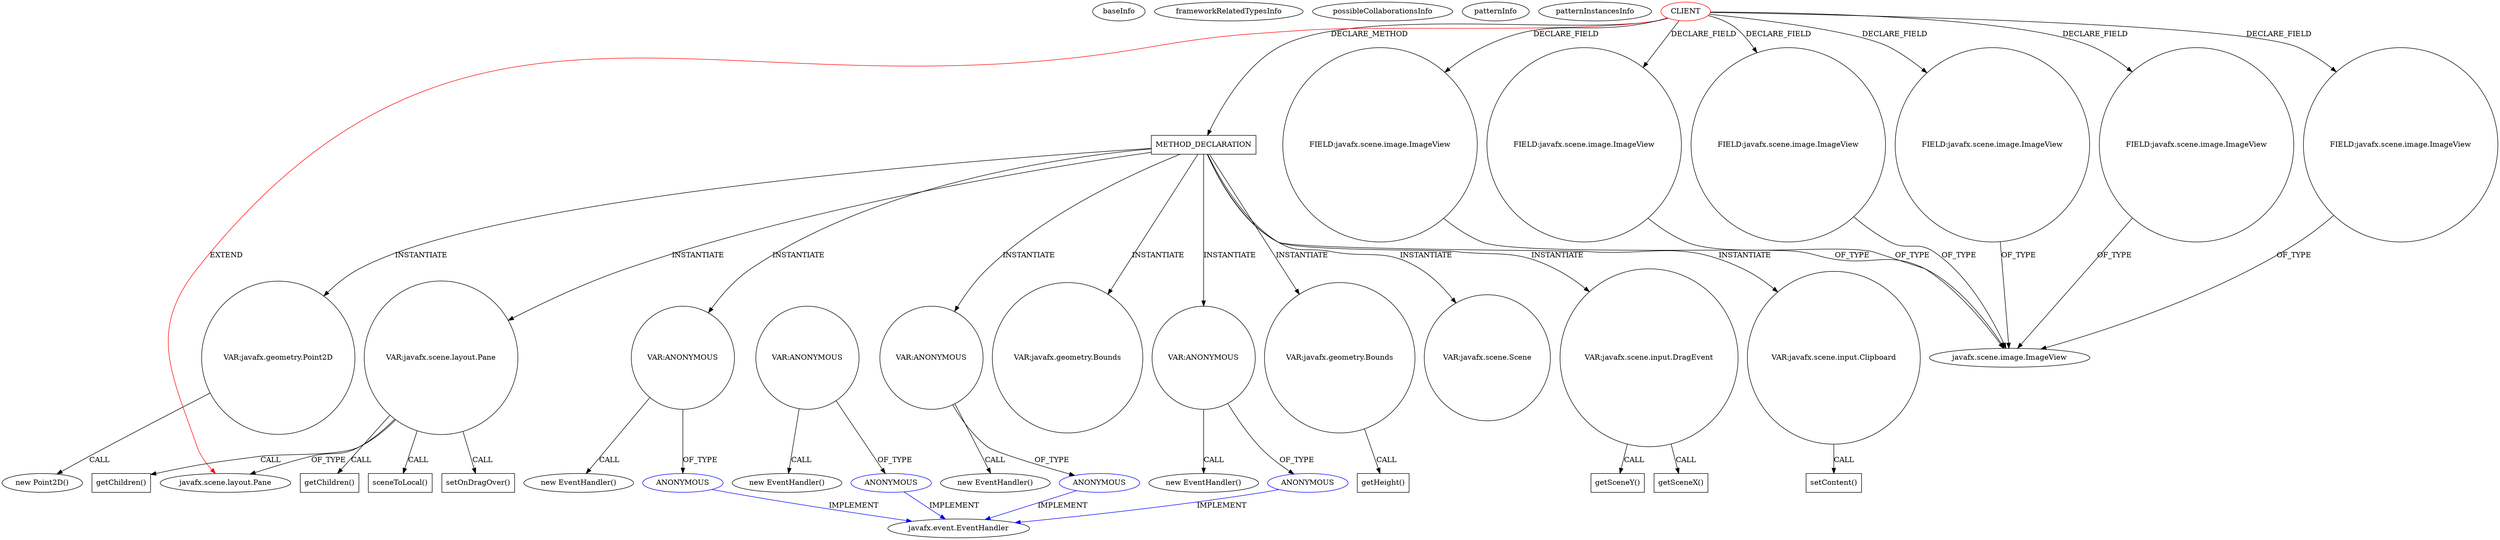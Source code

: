 digraph {
baseInfo[graphId=2208,category="pattern",isAnonymous=false,possibleRelation=true]
frameworkRelatedTypesInfo[0="javafx.scene.layout.Pane"]
possibleCollaborationsInfo[0="2208~INSTANTIATION-CLIENT_METHOD_DECLARATION-~javafx.scene.layout.Pane ~javafx.event.EventHandler ~false~true",1="2208~INSTANTIATION-CLIENT_METHOD_DECLARATION-~javafx.scene.layout.Pane ~javafx.event.EventHandler ~false~true",2="2208~INSTANTIATION-CLIENT_METHOD_DECLARATION-~javafx.scene.layout.Pane ~javafx.event.EventHandler ~false~true",3="2208~INSTANTIATION-~javafx.scene.layout.Pane ~javafx.event.EventHandler ~false~true"]
patternInfo[frequency=2.0,patternRootClient=0]
patternInstancesInfo[0="prashker-KingsSGF~/prashker-KingsSGF/KingsSGF-master/src/uiSam/HexTileView.java~HexTileView~3900",1="prashker-KingsSGF~/prashker-KingsSGF/KingsSGF-master/src/uiSam/BankView.java~BankView~3932"]
230[label="new Point2D()",vertexType="CONSTRUCTOR_CALL",isFrameworkType=false]
231[label="VAR:javafx.geometry.Point2D",vertexType="VARIABLE_EXPRESION",isFrameworkType=false,shape=circle]
175[label="METHOD_DECLARATION",vertexType="CLIENT_METHOD_DECLARATION",isFrameworkType=false,shape=box]
0[label="CLIENT",vertexType="ROOT_CLIENT_CLASS_DECLARATION",isFrameworkType=false,color=red]
225[label="VAR:ANONYMOUS",vertexType="VARIABLE_EXPRESION",isFrameworkType=false,shape=circle]
226[label="ANONYMOUS",vertexType="REFERENCE_ANONYMOUS_DECLARATION",isFrameworkType=false,color=blue]
224[label="new EventHandler()",vertexType="CONSTRUCTOR_CALL",isFrameworkType=false]
243[label="VAR:javafx.geometry.Bounds",vertexType="VARIABLE_EXPRESION",isFrameworkType=false,shape=circle]
258[label="VAR:ANONYMOUS",vertexType="VARIABLE_EXPRESION",isFrameworkType=false,shape=circle]
259[label="ANONYMOUS",vertexType="REFERENCE_ANONYMOUS_DECLARATION",isFrameworkType=false,color=blue]
257[label="new EventHandler()",vertexType="CONSTRUCTOR_CALL",isFrameworkType=false]
187[label="VAR:ANONYMOUS",vertexType="VARIABLE_EXPRESION",isFrameworkType=false,shape=circle]
188[label="ANONYMOUS",vertexType="REFERENCE_ANONYMOUS_DECLARATION",isFrameworkType=false,color=blue]
186[label="new EventHandler()",vertexType="CONSTRUCTOR_CALL",isFrameworkType=false]
1[label="javafx.scene.layout.Pane",vertexType="FRAMEWORK_CLASS_TYPE",isFrameworkType=false]
250[label="VAR:javafx.geometry.Bounds",vertexType="VARIABLE_EXPRESION",isFrameworkType=false,shape=circle]
233[label="VAR:javafx.scene.input.DragEvent",vertexType="VARIABLE_EXPRESION",isFrameworkType=false,shape=circle]
234[label="getSceneX()",vertexType="INSIDE_CALL",isFrameworkType=false,shape=box]
237[label="getSceneY()",vertexType="INSIDE_CALL",isFrameworkType=false,shape=box]
199[label="VAR:javafx.scene.layout.Pane",vertexType="VARIABLE_EXPRESION",isFrameworkType=false,shape=circle]
223[label="setOnDragOver()",vertexType="INSIDE_CALL",isFrameworkType=false,shape=box]
200[label="getChildren()",vertexType="INSIDE_CALL",isFrameworkType=false,shape=box]
203[label="getChildren()",vertexType="INSIDE_CALL",isFrameworkType=false,shape=box]
85[label="javafx.event.EventHandler",vertexType="FRAMEWORK_INTERFACE_TYPE",isFrameworkType=false]
149[label="ANONYMOUS",vertexType="REFERENCE_ANONYMOUS_DECLARATION",isFrameworkType=false,color=blue]
148[label="VAR:ANONYMOUS",vertexType="VARIABLE_EXPRESION",isFrameworkType=false,shape=circle]
147[label="new EventHandler()",vertexType="CONSTRUCTOR_CALL",isFrameworkType=false]
178[label="VAR:javafx.scene.Scene",vertexType="VARIABLE_EXPRESION",isFrameworkType=false,shape=circle]
219[label="VAR:javafx.scene.input.Clipboard",vertexType="VARIABLE_EXPRESION",isFrameworkType=false,shape=circle]
220[label="setContent()",vertexType="INSIDE_CALL",isFrameworkType=false,shape=box]
251[label="getHeight()",vertexType="INSIDE_CALL",isFrameworkType=false,shape=box]
229[label="sceneToLocal()",vertexType="INSIDE_CALL",isFrameworkType=false,shape=box]
14[label="FIELD:javafx.scene.image.ImageView",vertexType="FIELD_DECLARATION",isFrameworkType=false,shape=circle]
3[label="javafx.scene.image.ImageView",vertexType="FRAMEWORK_CLASS_TYPE",isFrameworkType=false]
8[label="FIELD:javafx.scene.image.ImageView",vertexType="FIELD_DECLARATION",isFrameworkType=false,shape=circle]
2[label="FIELD:javafx.scene.image.ImageView",vertexType="FIELD_DECLARATION",isFrameworkType=false,shape=circle]
20[label="FIELD:javafx.scene.image.ImageView",vertexType="FIELD_DECLARATION",isFrameworkType=false,shape=circle]
12[label="FIELD:javafx.scene.image.ImageView",vertexType="FIELD_DECLARATION",isFrameworkType=false,shape=circle]
4[label="FIELD:javafx.scene.image.ImageView",vertexType="FIELD_DECLARATION",isFrameworkType=false,shape=circle]
0->175[label="DECLARE_METHOD"]
187->186[label="CALL"]
148->149[label="OF_TYPE"]
175->258[label="INSTANTIATE"]
199->1[label="OF_TYPE"]
258->257[label="CALL"]
175->178[label="INSTANTIATE"]
175->199[label="INSTANTIATE"]
233->234[label="CALL"]
148->147[label="CALL"]
175->231[label="INSTANTIATE"]
0->20[label="DECLARE_FIELD"]
0->4[label="DECLARE_FIELD"]
0->1[label="EXTEND",color=red]
175->250[label="INSTANTIATE"]
2->3[label="OF_TYPE"]
8->3[label="OF_TYPE"]
0->14[label="DECLARE_FIELD"]
225->224[label="CALL"]
20->3[label="OF_TYPE"]
259->85[label="IMPLEMENT",color=blue]
175->219[label="INSTANTIATE"]
231->230[label="CALL"]
175->233[label="INSTANTIATE"]
199->223[label="CALL"]
187->188[label="OF_TYPE"]
233->237[label="CALL"]
199->203[label="CALL"]
0->2[label="DECLARE_FIELD"]
4->3[label="OF_TYPE"]
0->12[label="DECLARE_FIELD"]
199->229[label="CALL"]
199->200[label="CALL"]
149->85[label="IMPLEMENT",color=blue]
225->226[label="OF_TYPE"]
258->259[label="OF_TYPE"]
175->187[label="INSTANTIATE"]
14->3[label="OF_TYPE"]
12->3[label="OF_TYPE"]
226->85[label="IMPLEMENT",color=blue]
250->251[label="CALL"]
175->243[label="INSTANTIATE"]
0->8[label="DECLARE_FIELD"]
175->225[label="INSTANTIATE"]
188->85[label="IMPLEMENT",color=blue]
219->220[label="CALL"]
}
